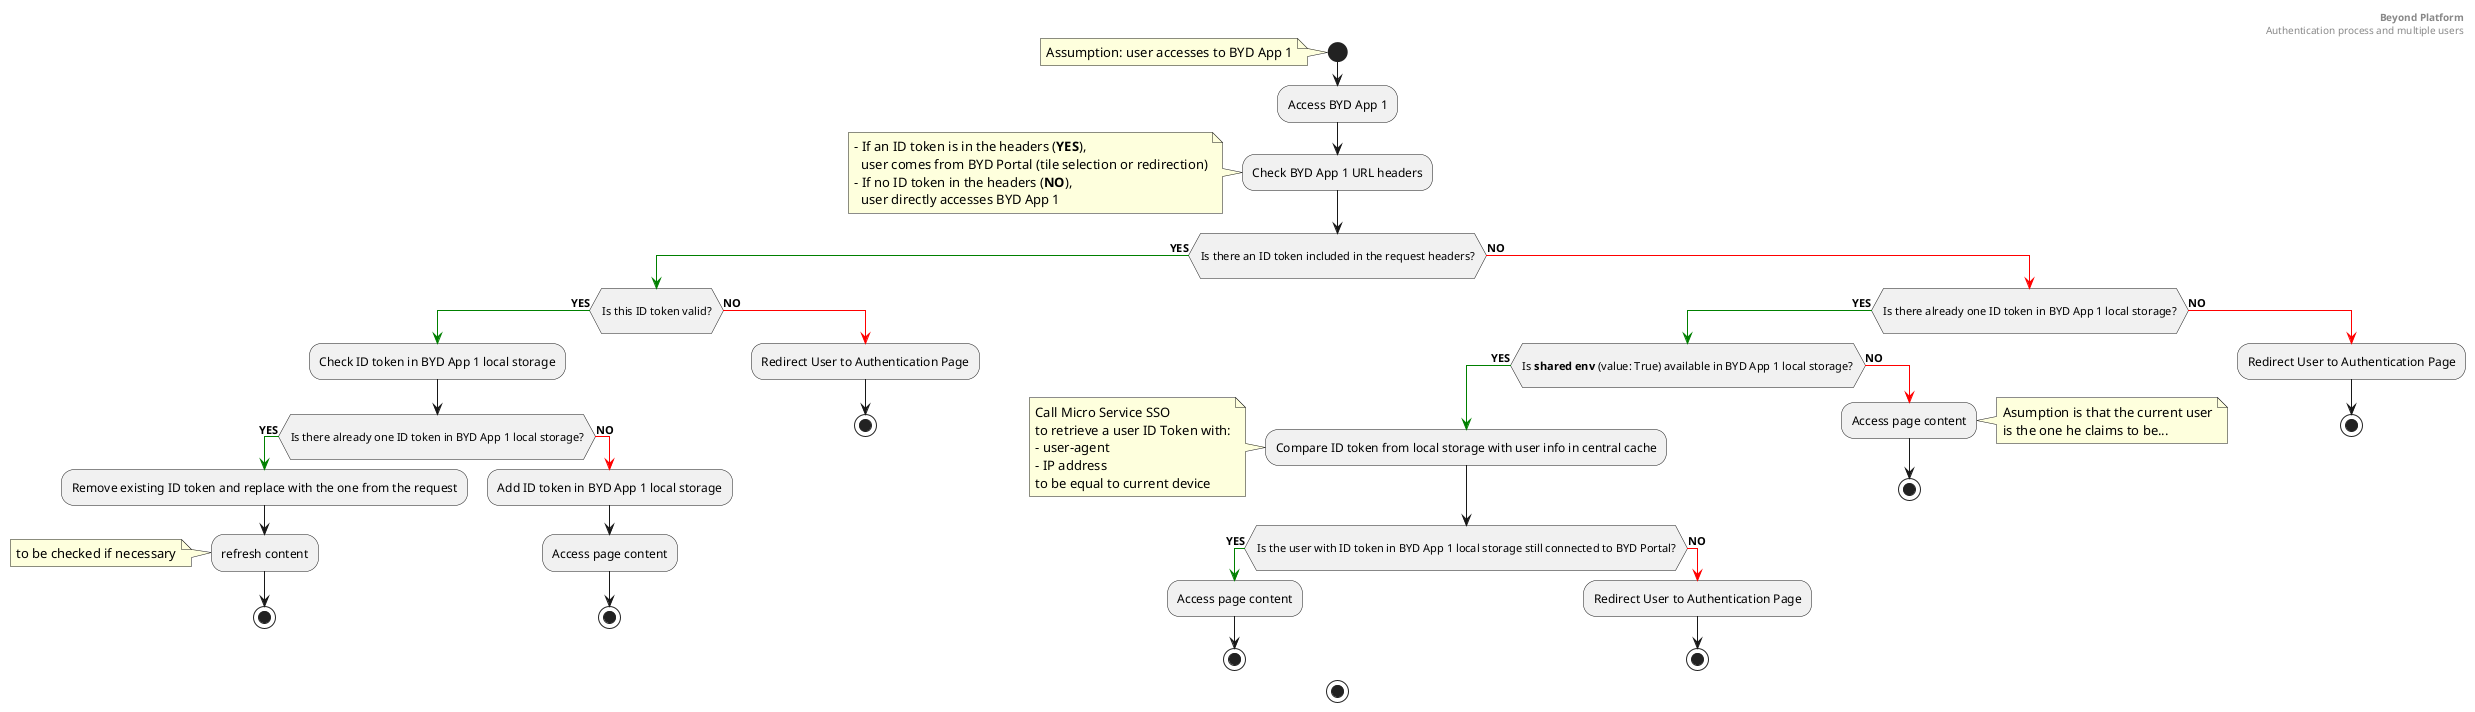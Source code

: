 @startuml
header
<b>Beyond Platform</b>
Authentication process and multiple users
end header
'skinparam defaultTextAlignment center

start
note left
Assumption: user accesses to BYD App 1
end note
:Access BYD App 1;
:Check BYD App 1 URL headers;
note left
  - If an ID token is in the headers (<b>YES</b>),
    user comes from BYD Portal (tile selection or redirection)
  - If no ID token in the headers (<b>NO</b>),
    user directly accesses BYD App 1
end note
if (\nIs there an ID token included in the request headers?\n) then
  -[#green]-> **YES**;
  if (\nIs this ID token valid?\n) then
    -[#green]-> **YES**;
    :Check ID token in BYD App 1 local storage;
    if (\nIs there already one ID token in BYD App 1 local storage?\n) then
      -[#green]-> **YES**;
      :Remove existing ID token and replace with the one from the request;
      :refresh content;
      note left
        to be checked if necessary
      end note
      stop;
    else
      -[#red]-> **NO**;
      :Add ID token in BYD App 1 local storage;
      :Access page content;
      stop;
    endif
  else
      -[#red]-> **NO**;
      :Redirect User to Authentication Page;
      stop;
  endif
else
  -[#red]-> **NO**;
  if (\nIs there already one ID token in BYD App 1 local storage?\n) then
    -[#green]-> **YES**;
    if (\nIs <b>shared env</b> (value: True) available in BYD App 1 local storage?\n) then
      -[#green]-> **YES**;
      :Compare ID token from local storage with user info in central cache;
      note left
        Call Micro Service SSO
        to retrieve a user ID Token with:
        - user-agent
        - IP address
        to be equal to current device
      end note
      if (\nIs the user with ID token in BYD App 1 local storage still connected to BYD Portal?\n) then
        -[#green]-> **YES**;
        :Access page content;
        stop;
      else
        -[#red]-> **NO**;
        :Redirect User to Authentication Page;
        stop;
    endif
    else
      -[#red]-> **NO**;
      :Access page content;
      note right
        Asumption is that the current user
        is the one he claims to be...
      end note
      stop;
    endif
  else
    -[#red]-> **NO**;
    :Redirect User to Authentication Page;
    stop;
  endif
endif  

stop

@enduml

